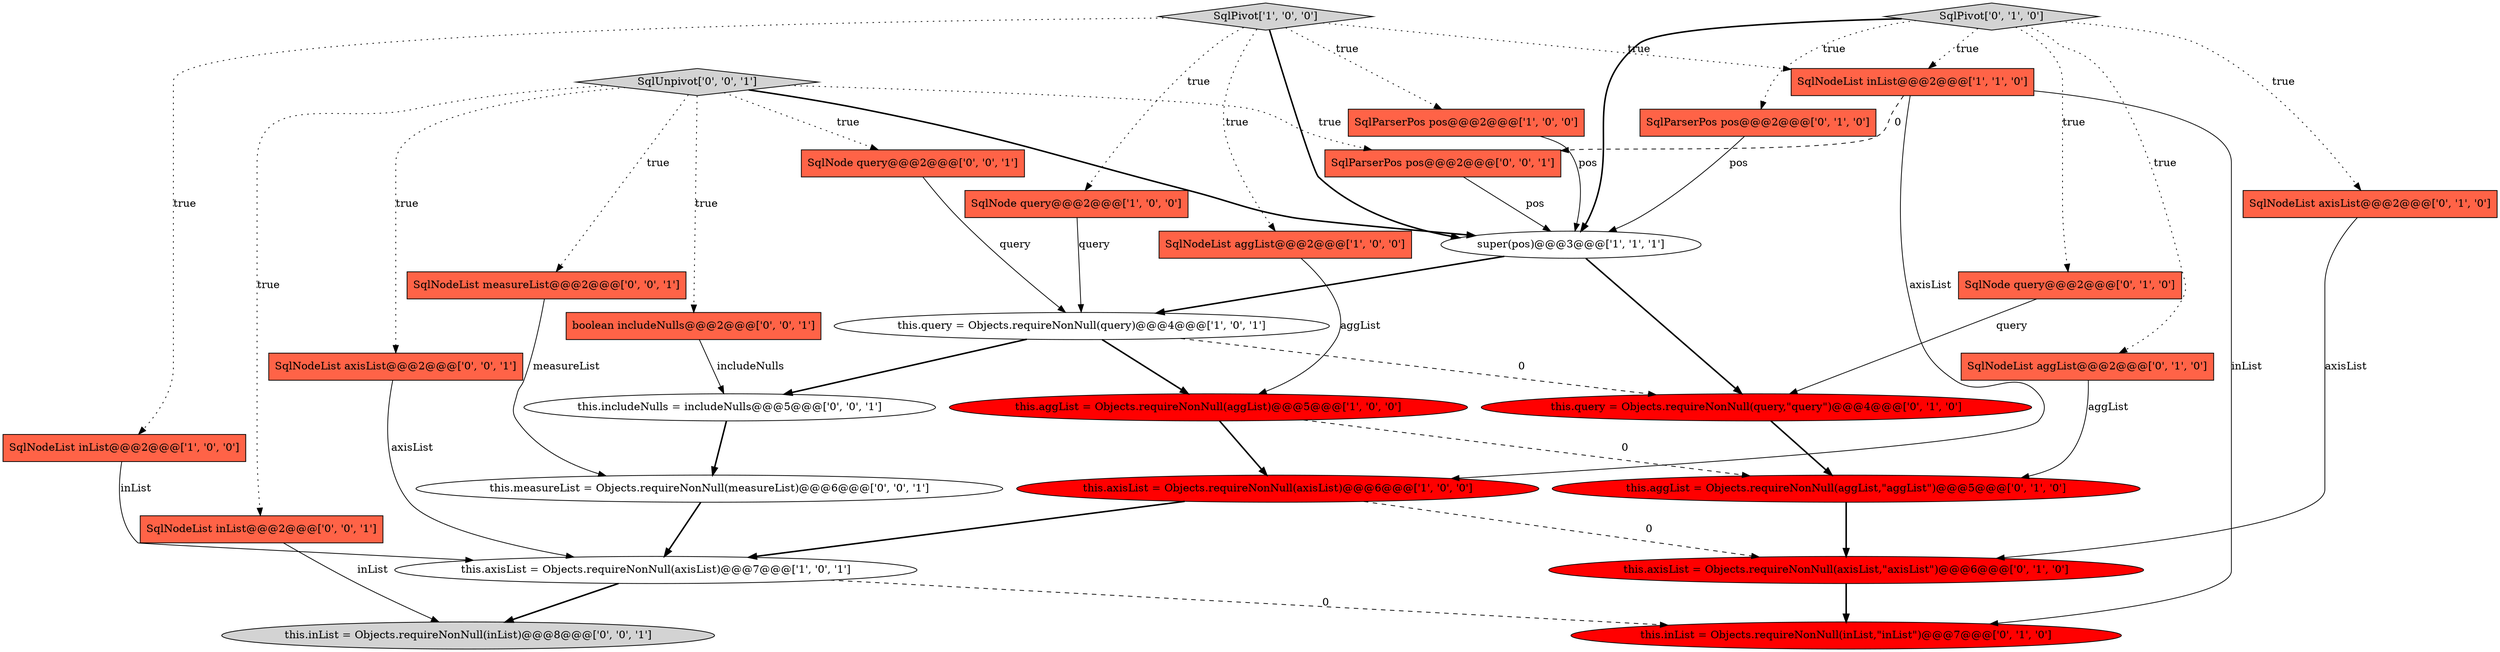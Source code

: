 digraph {
2 [style = filled, label = "this.query = Objects.requireNonNull(query)@@@4@@@['1', '0', '1']", fillcolor = white, shape = ellipse image = "AAA0AAABBB1BBB"];
12 [style = filled, label = "this.inList = Objects.requireNonNull(inList,\"inList\")@@@7@@@['0', '1', '0']", fillcolor = red, shape = ellipse image = "AAA1AAABBB2BBB"];
21 [style = filled, label = "this.measureList = Objects.requireNonNull(measureList)@@@6@@@['0', '0', '1']", fillcolor = white, shape = ellipse image = "AAA0AAABBB3BBB"];
14 [style = filled, label = "SqlParserPos pos@@@2@@@['0', '1', '0']", fillcolor = tomato, shape = box image = "AAA0AAABBB2BBB"];
1 [style = filled, label = "SqlPivot['1', '0', '0']", fillcolor = lightgray, shape = diamond image = "AAA0AAABBB1BBB"];
9 [style = filled, label = "SqlNodeList inList@@@2@@@['1', '1', '0']", fillcolor = tomato, shape = box image = "AAA0AAABBB1BBB"];
4 [style = filled, label = "SqlParserPos pos@@@2@@@['1', '0', '0']", fillcolor = tomato, shape = box image = "AAA0AAABBB1BBB"];
27 [style = filled, label = "SqlNodeList measureList@@@2@@@['0', '0', '1']", fillcolor = tomato, shape = box image = "AAA0AAABBB3BBB"];
19 [style = filled, label = "SqlNodeList axisList@@@2@@@['0', '1', '0']", fillcolor = tomato, shape = box image = "AAA0AAABBB2BBB"];
3 [style = filled, label = "SqlNode query@@@2@@@['1', '0', '0']", fillcolor = tomato, shape = box image = "AAA0AAABBB1BBB"];
5 [style = filled, label = "super(pos)@@@3@@@['1', '1', '1']", fillcolor = white, shape = ellipse image = "AAA0AAABBB1BBB"];
16 [style = filled, label = "this.aggList = Objects.requireNonNull(aggList,\"aggList\")@@@5@@@['0', '1', '0']", fillcolor = red, shape = ellipse image = "AAA1AAABBB2BBB"];
6 [style = filled, label = "SqlNodeList aggList@@@2@@@['1', '0', '0']", fillcolor = tomato, shape = box image = "AAA0AAABBB1BBB"];
8 [style = filled, label = "SqlNodeList inList@@@2@@@['1', '0', '0']", fillcolor = tomato, shape = box image = "AAA0AAABBB1BBB"];
13 [style = filled, label = "SqlPivot['0', '1', '0']", fillcolor = lightgray, shape = diamond image = "AAA0AAABBB2BBB"];
17 [style = filled, label = "this.axisList = Objects.requireNonNull(axisList,\"axisList\")@@@6@@@['0', '1', '0']", fillcolor = red, shape = ellipse image = "AAA1AAABBB2BBB"];
26 [style = filled, label = "this.inList = Objects.requireNonNull(inList)@@@8@@@['0', '0', '1']", fillcolor = lightgray, shape = ellipse image = "AAA0AAABBB3BBB"];
15 [style = filled, label = "this.query = Objects.requireNonNull(query,\"query\")@@@4@@@['0', '1', '0']", fillcolor = red, shape = ellipse image = "AAA1AAABBB2BBB"];
18 [style = filled, label = "SqlNode query@@@2@@@['0', '1', '0']", fillcolor = tomato, shape = box image = "AAA0AAABBB2BBB"];
0 [style = filled, label = "this.axisList = Objects.requireNonNull(axisList)@@@6@@@['1', '0', '0']", fillcolor = red, shape = ellipse image = "AAA1AAABBB1BBB"];
22 [style = filled, label = "SqlUnpivot['0', '0', '1']", fillcolor = lightgray, shape = diamond image = "AAA0AAABBB3BBB"];
28 [style = filled, label = "boolean includeNulls@@@2@@@['0', '0', '1']", fillcolor = tomato, shape = box image = "AAA0AAABBB3BBB"];
25 [style = filled, label = "SqlNodeList axisList@@@2@@@['0', '0', '1']", fillcolor = tomato, shape = box image = "AAA0AAABBB3BBB"];
20 [style = filled, label = "SqlNodeList inList@@@2@@@['0', '0', '1']", fillcolor = tomato, shape = box image = "AAA0AAABBB3BBB"];
24 [style = filled, label = "SqlNode query@@@2@@@['0', '0', '1']", fillcolor = tomato, shape = box image = "AAA0AAABBB3BBB"];
29 [style = filled, label = "SqlParserPos pos@@@2@@@['0', '0', '1']", fillcolor = tomato, shape = box image = "AAA0AAABBB3BBB"];
7 [style = filled, label = "this.aggList = Objects.requireNonNull(aggList)@@@5@@@['1', '0', '0']", fillcolor = red, shape = ellipse image = "AAA1AAABBB1BBB"];
10 [style = filled, label = "this.axisList = Objects.requireNonNull(axisList)@@@7@@@['1', '0', '1']", fillcolor = white, shape = ellipse image = "AAA0AAABBB1BBB"];
11 [style = filled, label = "SqlNodeList aggList@@@2@@@['0', '1', '0']", fillcolor = tomato, shape = box image = "AAA0AAABBB2BBB"];
23 [style = filled, label = "this.includeNulls = includeNulls@@@5@@@['0', '0', '1']", fillcolor = white, shape = ellipse image = "AAA0AAABBB3BBB"];
1->5 [style = bold, label=""];
21->10 [style = bold, label=""];
13->18 [style = dotted, label="true"];
22->29 [style = dotted, label="true"];
27->21 [style = solid, label="measureList"];
18->15 [style = solid, label="query"];
7->16 [style = dashed, label="0"];
6->7 [style = solid, label="aggList"];
22->25 [style = dotted, label="true"];
10->12 [style = dashed, label="0"];
3->2 [style = solid, label="query"];
13->19 [style = dotted, label="true"];
22->28 [style = dotted, label="true"];
14->5 [style = solid, label="pos"];
5->15 [style = bold, label=""];
7->0 [style = bold, label=""];
10->26 [style = bold, label=""];
1->4 [style = dotted, label="true"];
16->17 [style = bold, label=""];
22->24 [style = dotted, label="true"];
4->5 [style = solid, label="pos"];
15->16 [style = bold, label=""];
0->17 [style = dashed, label="0"];
20->26 [style = solid, label="inList"];
22->5 [style = bold, label=""];
29->5 [style = solid, label="pos"];
1->3 [style = dotted, label="true"];
2->15 [style = dashed, label="0"];
9->0 [style = solid, label="axisList"];
11->16 [style = solid, label="aggList"];
2->23 [style = bold, label=""];
5->2 [style = bold, label=""];
0->10 [style = bold, label=""];
17->12 [style = bold, label=""];
22->20 [style = dotted, label="true"];
24->2 [style = solid, label="query"];
9->29 [style = dashed, label="0"];
23->21 [style = bold, label=""];
28->23 [style = solid, label="includeNulls"];
1->9 [style = dotted, label="true"];
22->27 [style = dotted, label="true"];
25->10 [style = solid, label="axisList"];
1->8 [style = dotted, label="true"];
13->5 [style = bold, label=""];
13->11 [style = dotted, label="true"];
1->6 [style = dotted, label="true"];
19->17 [style = solid, label="axisList"];
8->10 [style = solid, label="inList"];
2->7 [style = bold, label=""];
13->14 [style = dotted, label="true"];
9->12 [style = solid, label="inList"];
13->9 [style = dotted, label="true"];
}
